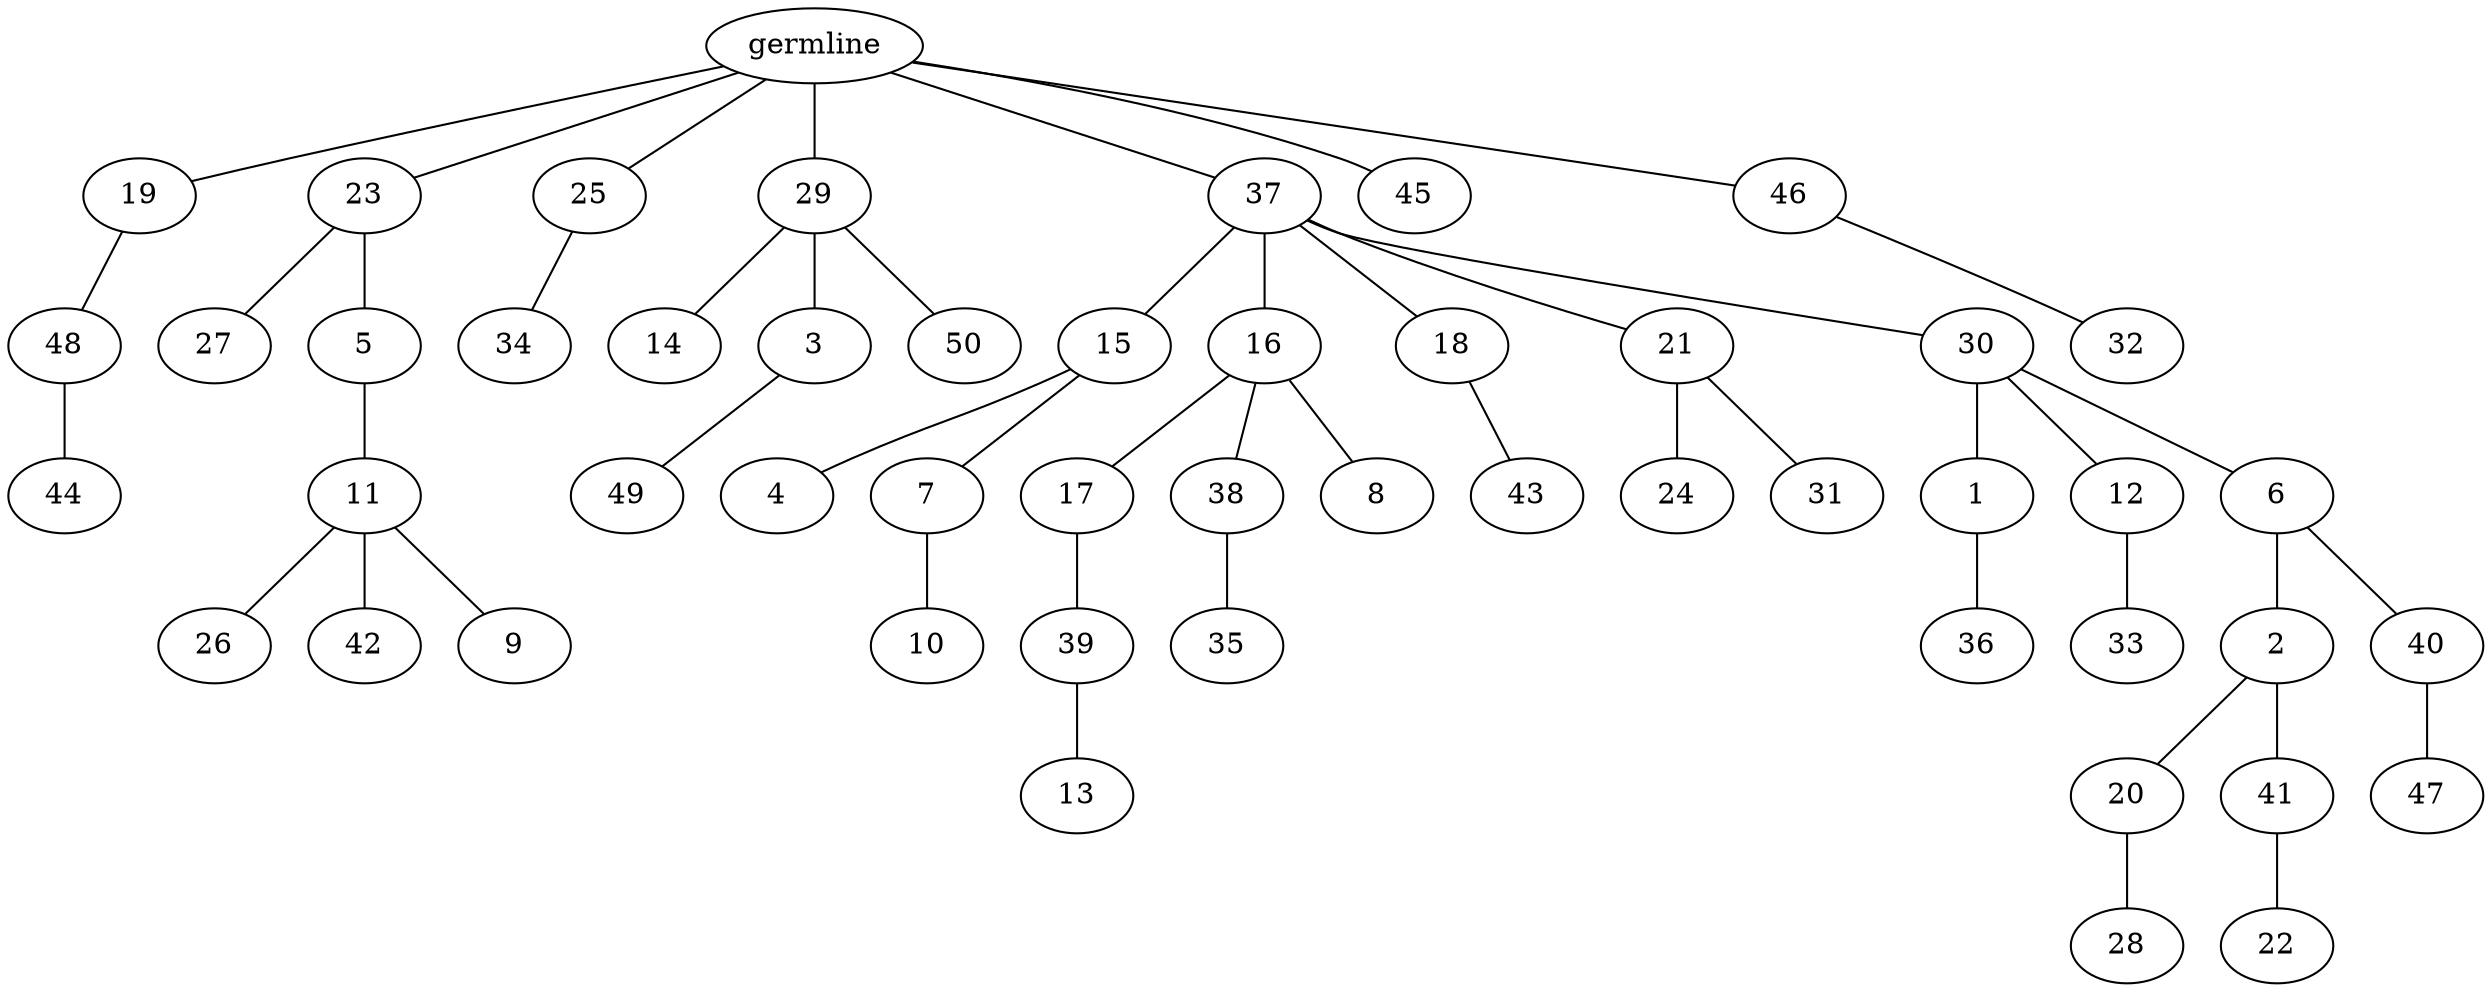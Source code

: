 graph tree {
    "139772959702176" [label="germline"];
    "139772960932528" [label="19"];
    "139772950852656" [label="48"];
    "139772950852368" [label="44"];
    "139772960934016" [label="23"];
    "139772950855248" [label="27"];
    "139772950854960" [label="5"];
    "139772950854528" [label="11"];
    "139772950855200" [label="26"];
    "139772950853664" [label="42"];
    "139772950854576" [label="9"];
    "139772950855632" [label="25"];
    "139772950853712" [label="34"];
    "139772950852416" [label="29"];
    "139772950855440" [label="14"];
    "139772950852944" [label="3"];
    "139772950853760" [label="49"];
    "139772950851840" [label="50"];
    "139772950853568" [label="37"];
    "139772950854192" [label="15"];
    "139772950851984" [label="4"];
    "139772950853232" [label="7"];
    "139772950853520" [label="10"];
    "139772950854384" [label="16"];
    "139772950855056" [label="17"];
    "139772955137840" [label="39"];
    "139772961053136" [label="13"];
    "139772950855488" [label="38"];
    "139772955138368" [label="35"];
    "139772955136880" [label="8"];
    "139772950854816" [label="18"];
    "139772955137408" [label="43"];
    "139772955138416" [label="21"];
    "139772955138032" [label="24"];
    "139772955136400" [label="31"];
    "139772955136352" [label="30"];
    "139772955138464" [label="1"];
    "139772955137696" [label="36"];
    "139772955137792" [label="12"];
    "139772955139184" [label="33"];
    "139772955137072" [label="6"];
    "139772955139088" [label="2"];
    "139772955137504" [label="20"];
    "139772955137552" [label="28"];
    "139772955138080" [label="41"];
    "139772955136784" [label="22"];
    "139772955136832" [label="40"];
    "139772955138272" [label="47"];
    "139772950854864" [label="45"];
    "139772955139232" [label="46"];
    "139772955139568" [label="32"];
    "139772959702176" -- "139772960932528";
    "139772959702176" -- "139772960934016";
    "139772959702176" -- "139772950855632";
    "139772959702176" -- "139772950852416";
    "139772959702176" -- "139772950853568";
    "139772959702176" -- "139772950854864";
    "139772959702176" -- "139772955139232";
    "139772960932528" -- "139772950852656";
    "139772950852656" -- "139772950852368";
    "139772960934016" -- "139772950855248";
    "139772960934016" -- "139772950854960";
    "139772950854960" -- "139772950854528";
    "139772950854528" -- "139772950855200";
    "139772950854528" -- "139772950853664";
    "139772950854528" -- "139772950854576";
    "139772950855632" -- "139772950853712";
    "139772950852416" -- "139772950855440";
    "139772950852416" -- "139772950852944";
    "139772950852416" -- "139772950851840";
    "139772950852944" -- "139772950853760";
    "139772950853568" -- "139772950854192";
    "139772950853568" -- "139772950854384";
    "139772950853568" -- "139772950854816";
    "139772950853568" -- "139772955138416";
    "139772950853568" -- "139772955136352";
    "139772950854192" -- "139772950851984";
    "139772950854192" -- "139772950853232";
    "139772950853232" -- "139772950853520";
    "139772950854384" -- "139772950855056";
    "139772950854384" -- "139772950855488";
    "139772950854384" -- "139772955136880";
    "139772950855056" -- "139772955137840";
    "139772955137840" -- "139772961053136";
    "139772950855488" -- "139772955138368";
    "139772950854816" -- "139772955137408";
    "139772955138416" -- "139772955138032";
    "139772955138416" -- "139772955136400";
    "139772955136352" -- "139772955138464";
    "139772955136352" -- "139772955137792";
    "139772955136352" -- "139772955137072";
    "139772955138464" -- "139772955137696";
    "139772955137792" -- "139772955139184";
    "139772955137072" -- "139772955139088";
    "139772955137072" -- "139772955136832";
    "139772955139088" -- "139772955137504";
    "139772955139088" -- "139772955138080";
    "139772955137504" -- "139772955137552";
    "139772955138080" -- "139772955136784";
    "139772955136832" -- "139772955138272";
    "139772955139232" -- "139772955139568";
}
